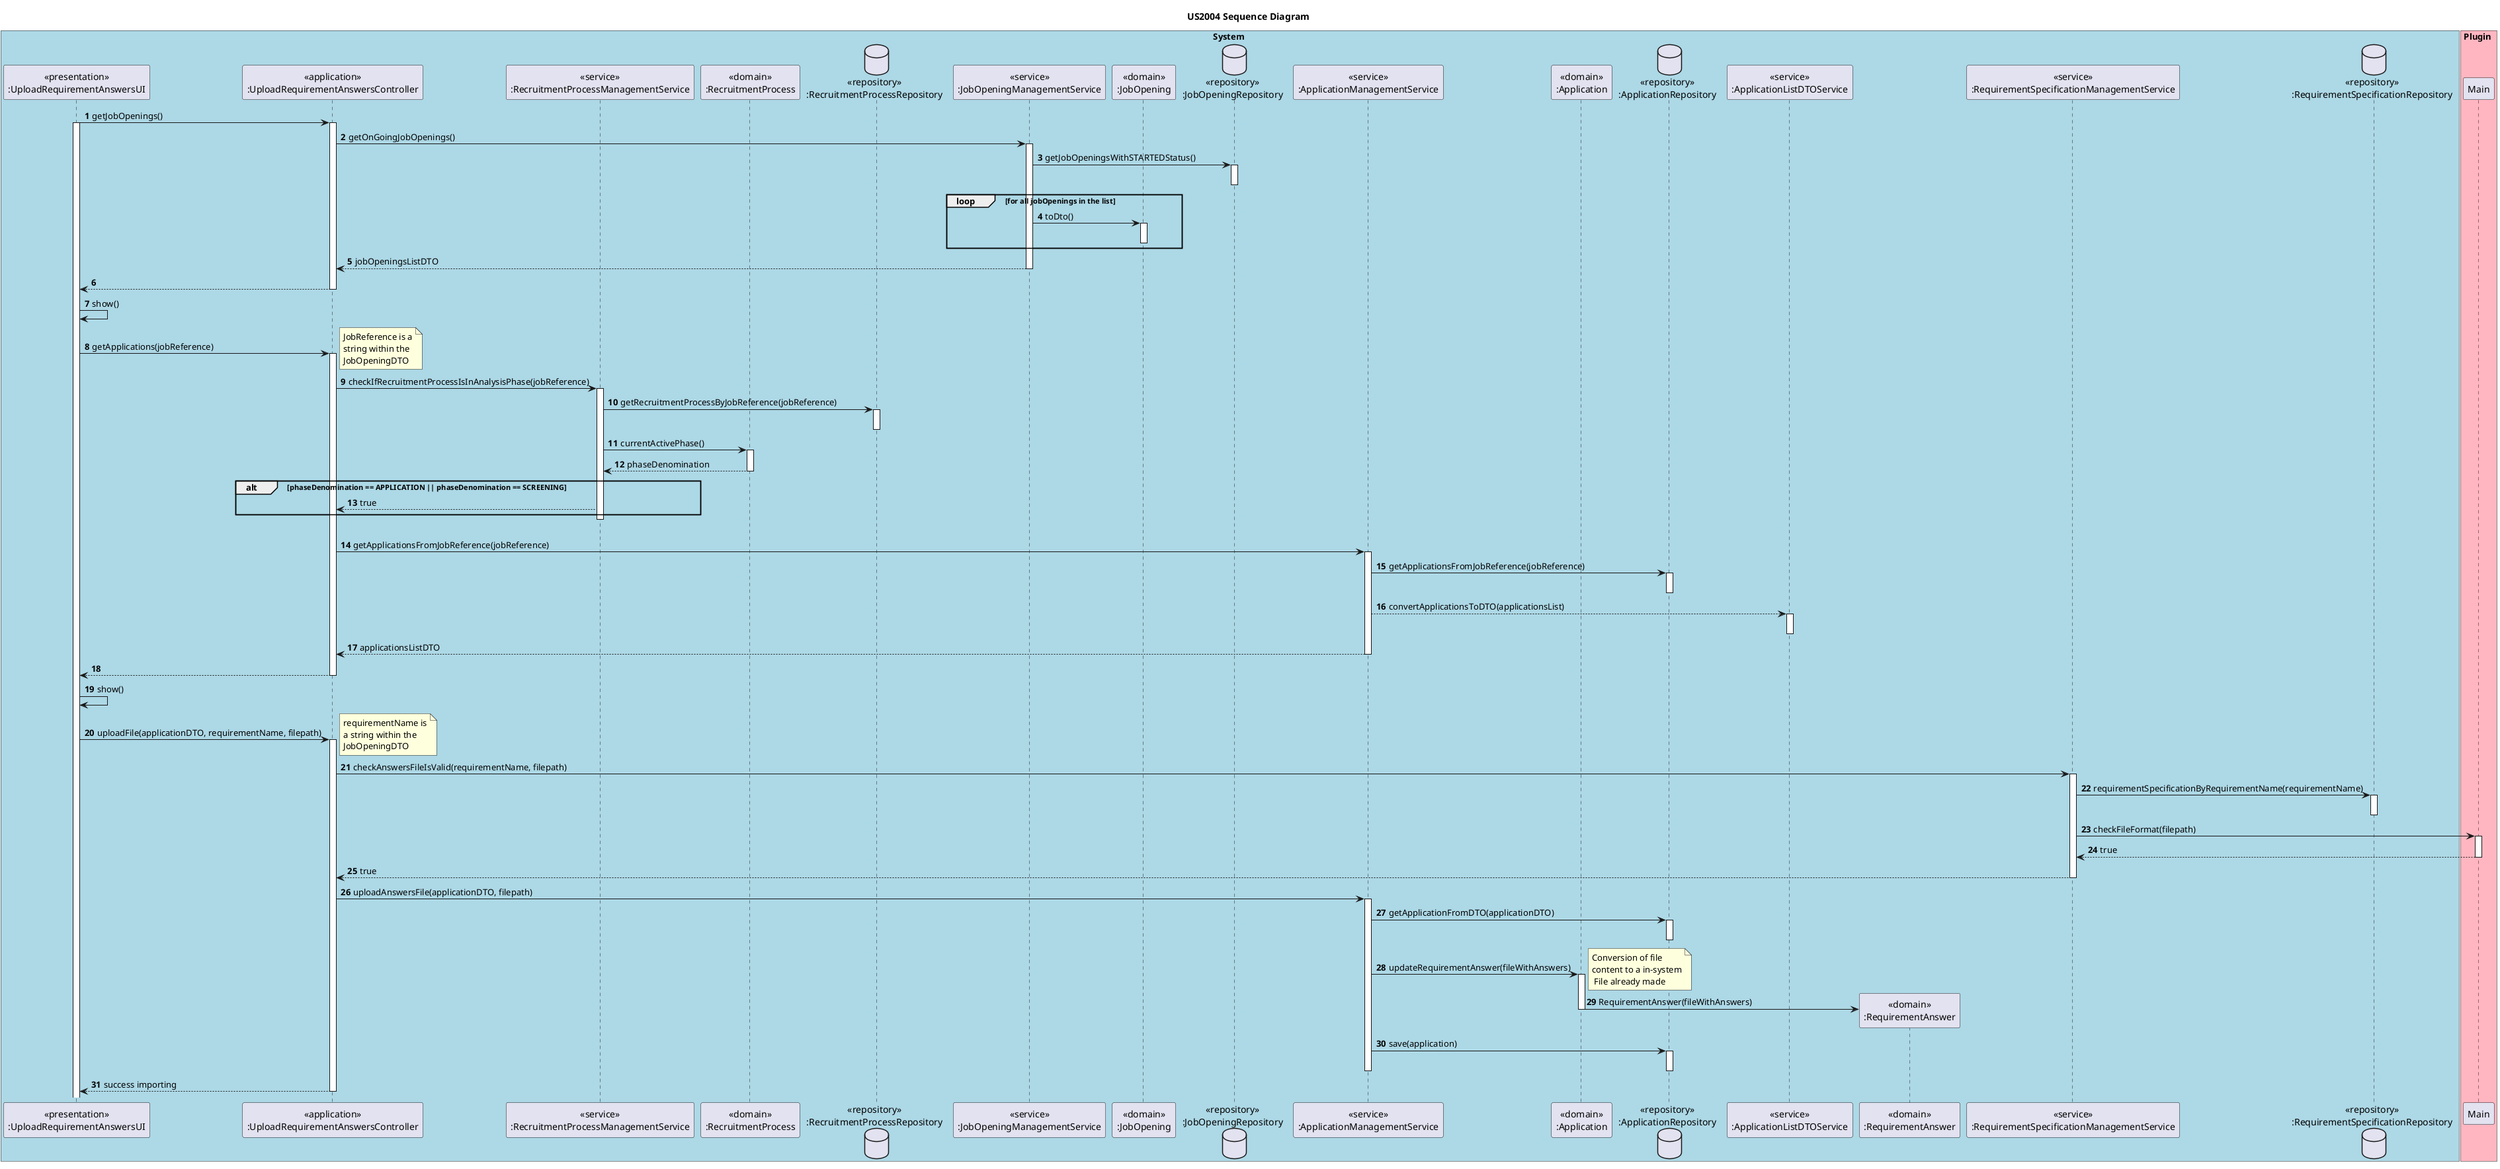 @startuml

title US2004 Sequence Diagram

autonumber

box System #LightBlue
    participant "<<presentation>>\n:UploadRequirementAnswersUI" as UI
    participant "<<application>>\n:UploadRequirementAnswersController" as CTRL
    participant "<<service>>\n:RecruitmentProcessManagementService" as RecruitSrv
    participant "<<domain>>\n:RecruitmentProcess" as RecruitmentProcess
    database "<<repository>>\n:RecruitmentProcessRepository" as RecruitmentProcessRepository
    participant "<<service>>\n:JobOpeningManagementService" as JobSrv
    participant "<<domain>>\n:JobOpening" as JobOp
    database "<<repository>>\n:JobOpeningRepository" as JobRepo

    participant "<<service>>\n:ApplicationManagementService" as AppSrv
    participant "<<domain>>\n:Application" as App
    database "<<repository>>\n:ApplicationRepository" as AppRepo
    participant "<<service>>\n:ApplicationListDTOService" as AppDTOSrv

    participant "<<domain>>\n:RequirementAnswer" as ReqAnswer

    participant "<<service>>\n:RequirementSpecificationManagementService" as ReqSrv
    database "<<repository>>\n:RequirementSpecificationRepository" as ReqRepo
end box


box Plugin #LightPink
    participant "Main" as Plugin
end box


'======== Get Job Openings ========
UI -> CTRL : getJobOpenings()
activate UI
activate CTRL

CTRL -> JobSrv : getOnGoingJobOpenings()
activate JobSrv

JobSrv -> JobRepo : getJobOpeningsWithSTARTEDStatus()
activate JobRepo
deactivate JobRepo

loop for all jobOpenings in the list
    JobSrv -> JobOp : toDto()
    activate JobOp
    deactivate JobOp
end loop

JobSrv --> CTRL : jobOpeningsListDTO
deactivate JobSrv

CTRL --> UI
deactivate CTRL

UI -> UI : show()


'======== Get Applications ========
UI -> CTRL : getApplications(jobReference)
activate CTRL
note right
    JobReference is a
    string within the
    JobOpeningDTO
end note


CTRL -> RecruitSrv : checkIfRecruitmentProcessIsInAnalysisPhase(jobReference)
activate RecruitSrv

RecruitSrv -> RecruitmentProcessRepository : getRecruitmentProcessByJobReference(jobReference)
activate RecruitmentProcessRepository
deactivate RecruitmentProcessRepository

RecruitSrv -> RecruitmentProcess : currentActivePhase()
activate RecruitmentProcess

RecruitmentProcess --> RecruitSrv : phaseDenomination
deactivate RecruitmentProcess

alt phaseDenomination == APPLICATION || phaseDenomination == SCREENING
RecruitSrv --> CTRL : true
end alt
deactivate RecruitSrv

|||

CTRL -> AppSrv : getApplicationsFromJobReference(jobReference)
activate AppSrv

AppSrv -> AppRepo : getApplicationsFromJobReference(jobReference)
activate AppRepo
deactivate AppRepo

AppSrv --> AppDTOSrv : convertApplicationsToDTO(applicationsList)
activate AppDTOSrv
deactivate AppDTOSrv

AppSrv --> CTRL : applicationsListDTO
deactivate AppSrv

CTRL --> UI
deactivate CTRL

UI -> UI : show()

'======== Check If File is Valid ========
UI -> CTRL : uploadFile(applicationDTO, requirementName, filepath)
activate CTRL
note right
    requirementName is
    a string within the
    JobOpeningDTO
end note

CTRL -> ReqSrv : checkAnswersFileIsValid(requirementName, filepath)
activate ReqSrv

ReqSrv -> ReqRepo : requirementSpecificationByRequirementName(requirementName)
activate ReqRepo
deactivate ReqRepo

ReqSrv -> Plugin : checkFileFormat(filepath)
activate Plugin

Plugin --> ReqSrv : true
deactivate Plugin

ReqSrv --> CTRL : true
deactivate ReqSrv

'======== Upload the File ========
CTRL -> AppSrv : uploadAnswersFile(applicationDTO, filepath)
activate AppSrv
AppSrv -> AppRepo : getApplicationFromDTO(applicationDTO)
activate AppRepo
deactivate AppRepo

AppSrv -> App : updateRequirementAnswer(fileWithAnswers)
activate App
note right
    Conversion of file
    content to a in-system
     File already made
end note

App -> ReqAnswer** : RequirementAnswer(fileWithAnswers)
deactivate App

AppSrv -> AppRepo : save(application)
activate AppRepo
deactivate AppRepo
deactivate AppSrv

CTRL --> UI : success importing
deactivate CTRL

@enduml